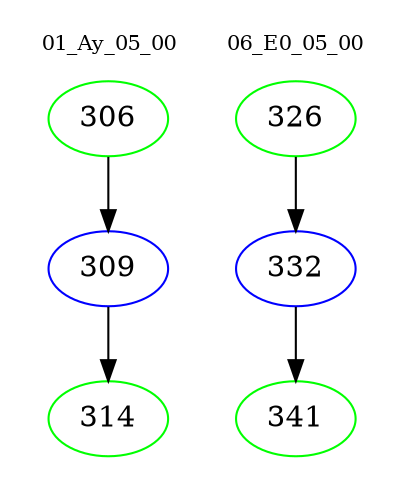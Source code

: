 digraph{
subgraph cluster_0 {
color = white
label = "01_Ay_05_00";
fontsize=10;
T0_306 [label="306", color="green"]
T0_306 -> T0_309 [color="black"]
T0_309 [label="309", color="blue"]
T0_309 -> T0_314 [color="black"]
T0_314 [label="314", color="green"]
}
subgraph cluster_1 {
color = white
label = "06_E0_05_00";
fontsize=10;
T1_326 [label="326", color="green"]
T1_326 -> T1_332 [color="black"]
T1_332 [label="332", color="blue"]
T1_332 -> T1_341 [color="black"]
T1_341 [label="341", color="green"]
}
}
